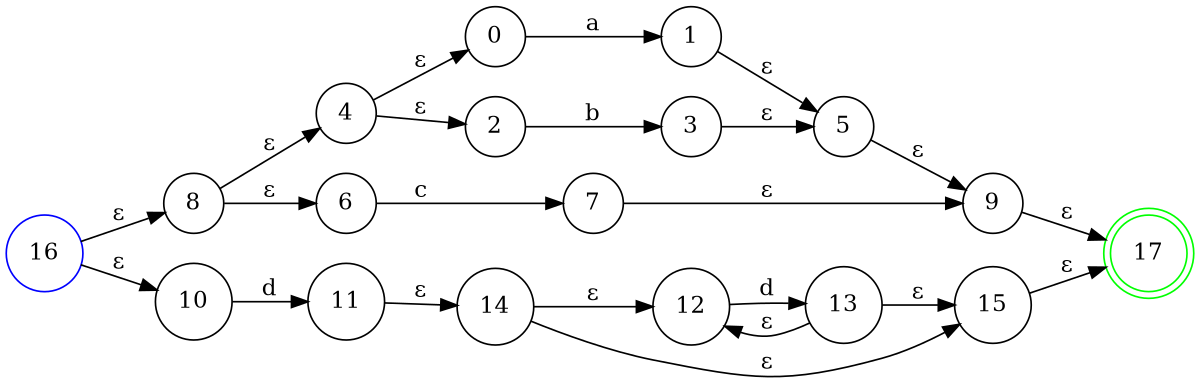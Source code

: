 digraph finite_state_machine {
graph [ dpi = 400 ];
rankdir=LR;
size="8,5"
node [shape = circle];
0 [label="0" color="black"]0 -> 1 [label="a"];
1 [label="1" color="black"]1 -> 5 [label="ε"];
2 [label="2" color="black"]2 -> 3 [label="b"];
3 [label="3" color="black"]3 -> 5 [label="ε"];
4 [label="4" color="black"]4 -> 0 [label="ε"];
4 -> 2 [label="ε"];
5 [label="5" color="black"]5 -> 9 [label="ε"];
6 [label="6" color="black"]6 -> 7 [label="c"];
7 [label="7" color="black"]7 -> 9 [label="ε"];
8 [label="8" color="black"]8 -> 4 [label="ε"];
8 -> 6 [label="ε"];
9 [label="9" color="black"]9 -> 17 [label="ε"];
10 [label="10" color="black"]10 -> 11 [label="d"];
11 [label="11" color="black"]11 -> 14 [label="ε"];
12 [label="12" color="black"]12 -> 13 [label="d"];
13 [label="13" color="black"]13 -> 12 [label="ε"];
13 -> 15 [label="ε"];
14 [label="14" color="black"]14 -> 12 [label="ε"];
14 -> 15 [label="ε"];
15 [label="15" color="black"]15 -> 17 [label="ε"];
16 [label="16" color="blue"]16 -> 8 [label="ε"];
16 -> 10 [label="ε"];
17 [label="17" color="green"];
17 [shape = doublecircle];
}